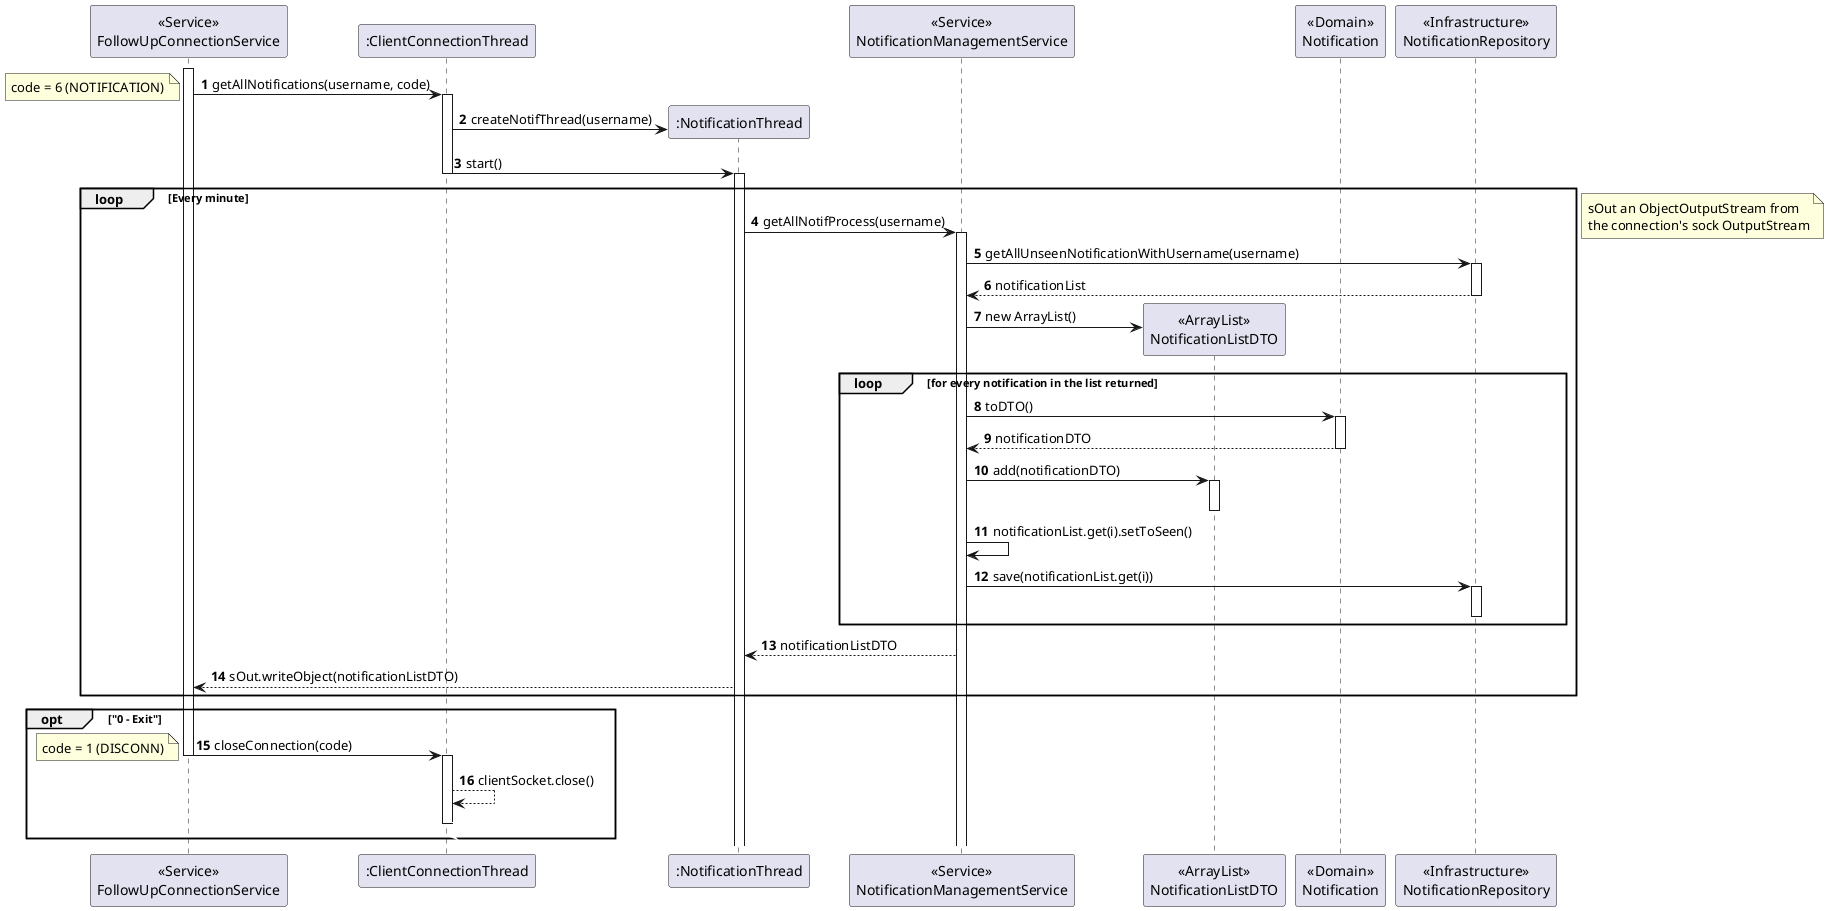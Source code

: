 @startuml
'https://plantuml.com/sequence-diagram

autonumber

participant "<<Service>>\nFollowUpConnectionService" as SER
participant ":ClientConnectionThread" as CLITHREAD
participant ":NotificationThread" as THREAD
participant "<<Service>>\nNotificationManagementService" as NS
participant "<<ArrayList>>\nNotificationListDTO" as LIST
participant "<<Domain>>\nNotification" as N
participant "<<Infrastructure>>\nNotificationRepository" as NREPO

activate SER

            SER -> CLITHREAD : getAllNotifications(username, code)

            note left
            code = 6 (NOTIFICATION)
            end note

            activate CLITHREAD

                CLITHREAD -> THREAD** : createNotifThread(username)

                CLITHREAD -> THREAD : start()

            deactivate CLITHREAD

            activate THREAD

                loop Every minute

                THREAD -> NS : getAllNotifProcess(username)

                activate NS

                    NS -> NREPO : getAllUnseenNotificationWithUsername(username)

                    activate NREPO

                        NREPO --> NS : notificationList

                    deactivate NREPO

                            NS -> LIST**: new ArrayList()

                            loop for every notification in the list returned

                                NS -> N : toDTO()

                                activate N

                                    N --> NS : notificationDTO

                                deactivate N

                                NS -> LIST : add(notificationDTO)

                                activate LIST

                                deactivate LIST

                                NS -> NS : notificationList.get(i).setToSeen()

                                NS -> NREPO : save(notificationList.get(i))

                                activate NREPO

                                deactivate NREPO

                            end

                        NS --> THREAD : notificationListDTO

                        THREAD --> SER : sOut.writeObject(notificationListDTO)

                        end

                        note right
                        sOut an ObjectOutputStream from
                        the connection's sock OutputStream
                        end note



                       opt "0 - Exit"

                       SER -> CLITHREAD : closeConnection(code)
                       deactivate SER
                       activate CLITHREAD
                       note left
                       code = 1 (DISCONN)
                       end note

                       CLITHREAD --> CLITHREAD : clientSocket.close()

                       autonumber stop
                       CLITHREAD -[#white]> CLITHREAD
                       deactivate CLITHREAD


                       autonumber resume

                       end opt


@enduml